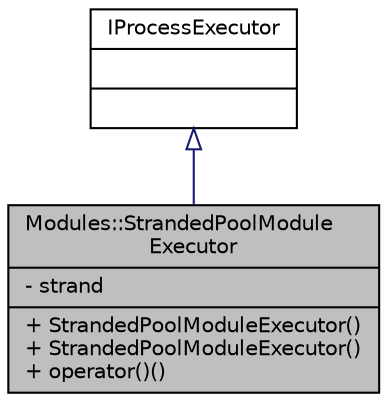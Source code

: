 digraph "Modules::StrandedPoolModuleExecutor"
{
 // INTERACTIVE_SVG=YES
  edge [fontname="Helvetica",fontsize="10",labelfontname="Helvetica",labelfontsize="10"];
  node [fontname="Helvetica",fontsize="10",shape=record];
  Node1 [label="{Modules::StrandedPoolModule\lExecutor\n|- strand\l|+ StrandedPoolModuleExecutor()\l+ StrandedPoolModuleExecutor()\l+ operator()()\l}",height=0.2,width=0.4,color="black", fillcolor="grey75", style="filled", fontcolor="black"];
  Node2 -> Node1 [dir="back",color="midnightblue",fontsize="10",style="solid",arrowtail="onormal",fontname="Helvetica"];
  Node2 [label="{IProcessExecutor\n||}",height=0.2,width=0.4,color="black", fillcolor="white", style="filled",URL="$class_signals_1_1_i_executor.html"];
}
